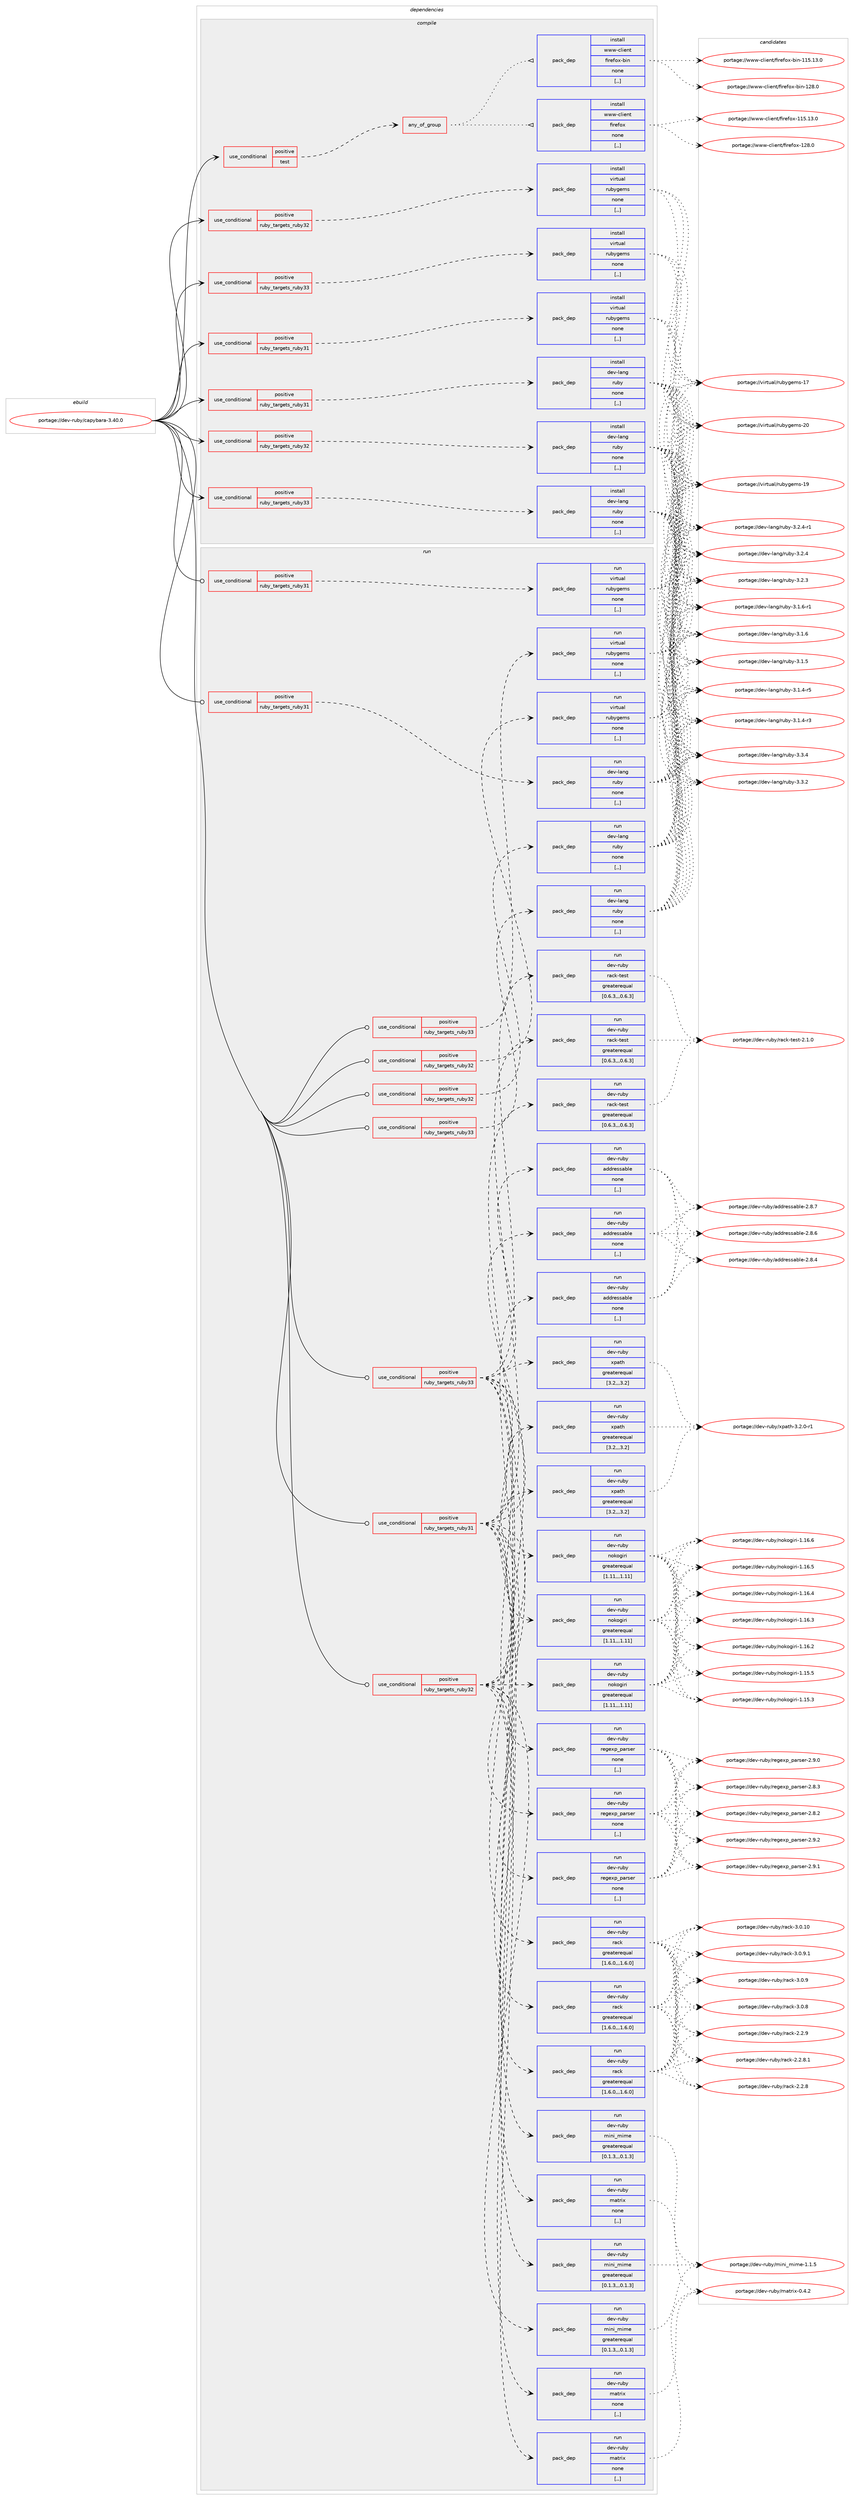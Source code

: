 digraph prolog {

# *************
# Graph options
# *************

newrank=true;
concentrate=true;
compound=true;
graph [rankdir=LR,fontname=Helvetica,fontsize=10,ranksep=1.5];#, ranksep=2.5, nodesep=0.2];
edge  [arrowhead=vee];
node  [fontname=Helvetica,fontsize=10];

# **********
# The ebuild
# **********

subgraph cluster_leftcol {
color=gray;
label=<<i>ebuild</i>>;
id [label="portage://dev-ruby/capybara-3.40.0", color=red, width=4, href="../dev-ruby/capybara-3.40.0.svg"];
}

# ****************
# The dependencies
# ****************

subgraph cluster_midcol {
color=gray;
label=<<i>dependencies</i>>;
subgraph cluster_compile {
fillcolor="#eeeeee";
style=filled;
label=<<i>compile</i>>;
subgraph cond45314 {
dependency178397 [label=<<TABLE BORDER="0" CELLBORDER="1" CELLSPACING="0" CELLPADDING="4"><TR><TD ROWSPAN="3" CELLPADDING="10">use_conditional</TD></TR><TR><TD>positive</TD></TR><TR><TD>ruby_targets_ruby31</TD></TR></TABLE>>, shape=none, color=red];
subgraph pack131792 {
dependency178398 [label=<<TABLE BORDER="0" CELLBORDER="1" CELLSPACING="0" CELLPADDING="4" WIDTH="220"><TR><TD ROWSPAN="6" CELLPADDING="30">pack_dep</TD></TR><TR><TD WIDTH="110">install</TD></TR><TR><TD>dev-lang</TD></TR><TR><TD>ruby</TD></TR><TR><TD>none</TD></TR><TR><TD>[,,]</TD></TR></TABLE>>, shape=none, color=blue];
}
dependency178397:e -> dependency178398:w [weight=20,style="dashed",arrowhead="vee"];
}
id:e -> dependency178397:w [weight=20,style="solid",arrowhead="vee"];
subgraph cond45315 {
dependency178399 [label=<<TABLE BORDER="0" CELLBORDER="1" CELLSPACING="0" CELLPADDING="4"><TR><TD ROWSPAN="3" CELLPADDING="10">use_conditional</TD></TR><TR><TD>positive</TD></TR><TR><TD>ruby_targets_ruby31</TD></TR></TABLE>>, shape=none, color=red];
subgraph pack131793 {
dependency178400 [label=<<TABLE BORDER="0" CELLBORDER="1" CELLSPACING="0" CELLPADDING="4" WIDTH="220"><TR><TD ROWSPAN="6" CELLPADDING="30">pack_dep</TD></TR><TR><TD WIDTH="110">install</TD></TR><TR><TD>virtual</TD></TR><TR><TD>rubygems</TD></TR><TR><TD>none</TD></TR><TR><TD>[,,]</TD></TR></TABLE>>, shape=none, color=blue];
}
dependency178399:e -> dependency178400:w [weight=20,style="dashed",arrowhead="vee"];
}
id:e -> dependency178399:w [weight=20,style="solid",arrowhead="vee"];
subgraph cond45316 {
dependency178401 [label=<<TABLE BORDER="0" CELLBORDER="1" CELLSPACING="0" CELLPADDING="4"><TR><TD ROWSPAN="3" CELLPADDING="10">use_conditional</TD></TR><TR><TD>positive</TD></TR><TR><TD>ruby_targets_ruby32</TD></TR></TABLE>>, shape=none, color=red];
subgraph pack131794 {
dependency178402 [label=<<TABLE BORDER="0" CELLBORDER="1" CELLSPACING="0" CELLPADDING="4" WIDTH="220"><TR><TD ROWSPAN="6" CELLPADDING="30">pack_dep</TD></TR><TR><TD WIDTH="110">install</TD></TR><TR><TD>dev-lang</TD></TR><TR><TD>ruby</TD></TR><TR><TD>none</TD></TR><TR><TD>[,,]</TD></TR></TABLE>>, shape=none, color=blue];
}
dependency178401:e -> dependency178402:w [weight=20,style="dashed",arrowhead="vee"];
}
id:e -> dependency178401:w [weight=20,style="solid",arrowhead="vee"];
subgraph cond45317 {
dependency178403 [label=<<TABLE BORDER="0" CELLBORDER="1" CELLSPACING="0" CELLPADDING="4"><TR><TD ROWSPAN="3" CELLPADDING="10">use_conditional</TD></TR><TR><TD>positive</TD></TR><TR><TD>ruby_targets_ruby32</TD></TR></TABLE>>, shape=none, color=red];
subgraph pack131795 {
dependency178404 [label=<<TABLE BORDER="0" CELLBORDER="1" CELLSPACING="0" CELLPADDING="4" WIDTH="220"><TR><TD ROWSPAN="6" CELLPADDING="30">pack_dep</TD></TR><TR><TD WIDTH="110">install</TD></TR><TR><TD>virtual</TD></TR><TR><TD>rubygems</TD></TR><TR><TD>none</TD></TR><TR><TD>[,,]</TD></TR></TABLE>>, shape=none, color=blue];
}
dependency178403:e -> dependency178404:w [weight=20,style="dashed",arrowhead="vee"];
}
id:e -> dependency178403:w [weight=20,style="solid",arrowhead="vee"];
subgraph cond45318 {
dependency178405 [label=<<TABLE BORDER="0" CELLBORDER="1" CELLSPACING="0" CELLPADDING="4"><TR><TD ROWSPAN="3" CELLPADDING="10">use_conditional</TD></TR><TR><TD>positive</TD></TR><TR><TD>ruby_targets_ruby33</TD></TR></TABLE>>, shape=none, color=red];
subgraph pack131796 {
dependency178406 [label=<<TABLE BORDER="0" CELLBORDER="1" CELLSPACING="0" CELLPADDING="4" WIDTH="220"><TR><TD ROWSPAN="6" CELLPADDING="30">pack_dep</TD></TR><TR><TD WIDTH="110">install</TD></TR><TR><TD>dev-lang</TD></TR><TR><TD>ruby</TD></TR><TR><TD>none</TD></TR><TR><TD>[,,]</TD></TR></TABLE>>, shape=none, color=blue];
}
dependency178405:e -> dependency178406:w [weight=20,style="dashed",arrowhead="vee"];
}
id:e -> dependency178405:w [weight=20,style="solid",arrowhead="vee"];
subgraph cond45319 {
dependency178407 [label=<<TABLE BORDER="0" CELLBORDER="1" CELLSPACING="0" CELLPADDING="4"><TR><TD ROWSPAN="3" CELLPADDING="10">use_conditional</TD></TR><TR><TD>positive</TD></TR><TR><TD>ruby_targets_ruby33</TD></TR></TABLE>>, shape=none, color=red];
subgraph pack131797 {
dependency178408 [label=<<TABLE BORDER="0" CELLBORDER="1" CELLSPACING="0" CELLPADDING="4" WIDTH="220"><TR><TD ROWSPAN="6" CELLPADDING="30">pack_dep</TD></TR><TR><TD WIDTH="110">install</TD></TR><TR><TD>virtual</TD></TR><TR><TD>rubygems</TD></TR><TR><TD>none</TD></TR><TR><TD>[,,]</TD></TR></TABLE>>, shape=none, color=blue];
}
dependency178407:e -> dependency178408:w [weight=20,style="dashed",arrowhead="vee"];
}
id:e -> dependency178407:w [weight=20,style="solid",arrowhead="vee"];
subgraph cond45320 {
dependency178409 [label=<<TABLE BORDER="0" CELLBORDER="1" CELLSPACING="0" CELLPADDING="4"><TR><TD ROWSPAN="3" CELLPADDING="10">use_conditional</TD></TR><TR><TD>positive</TD></TR><TR><TD>test</TD></TR></TABLE>>, shape=none, color=red];
subgraph any1141 {
dependency178410 [label=<<TABLE BORDER="0" CELLBORDER="1" CELLSPACING="0" CELLPADDING="4"><TR><TD CELLPADDING="10">any_of_group</TD></TR></TABLE>>, shape=none, color=red];subgraph pack131798 {
dependency178411 [label=<<TABLE BORDER="0" CELLBORDER="1" CELLSPACING="0" CELLPADDING="4" WIDTH="220"><TR><TD ROWSPAN="6" CELLPADDING="30">pack_dep</TD></TR><TR><TD WIDTH="110">install</TD></TR><TR><TD>www-client</TD></TR><TR><TD>firefox</TD></TR><TR><TD>none</TD></TR><TR><TD>[,,]</TD></TR></TABLE>>, shape=none, color=blue];
}
dependency178410:e -> dependency178411:w [weight=20,style="dotted",arrowhead="oinv"];
subgraph pack131799 {
dependency178412 [label=<<TABLE BORDER="0" CELLBORDER="1" CELLSPACING="0" CELLPADDING="4" WIDTH="220"><TR><TD ROWSPAN="6" CELLPADDING="30">pack_dep</TD></TR><TR><TD WIDTH="110">install</TD></TR><TR><TD>www-client</TD></TR><TR><TD>firefox-bin</TD></TR><TR><TD>none</TD></TR><TR><TD>[,,]</TD></TR></TABLE>>, shape=none, color=blue];
}
dependency178410:e -> dependency178412:w [weight=20,style="dotted",arrowhead="oinv"];
}
dependency178409:e -> dependency178410:w [weight=20,style="dashed",arrowhead="vee"];
}
id:e -> dependency178409:w [weight=20,style="solid",arrowhead="vee"];
}
subgraph cluster_compileandrun {
fillcolor="#eeeeee";
style=filled;
label=<<i>compile and run</i>>;
}
subgraph cluster_run {
fillcolor="#eeeeee";
style=filled;
label=<<i>run</i>>;
subgraph cond45321 {
dependency178413 [label=<<TABLE BORDER="0" CELLBORDER="1" CELLSPACING="0" CELLPADDING="4"><TR><TD ROWSPAN="3" CELLPADDING="10">use_conditional</TD></TR><TR><TD>positive</TD></TR><TR><TD>ruby_targets_ruby31</TD></TR></TABLE>>, shape=none, color=red];
subgraph pack131800 {
dependency178414 [label=<<TABLE BORDER="0" CELLBORDER="1" CELLSPACING="0" CELLPADDING="4" WIDTH="220"><TR><TD ROWSPAN="6" CELLPADDING="30">pack_dep</TD></TR><TR><TD WIDTH="110">run</TD></TR><TR><TD>dev-lang</TD></TR><TR><TD>ruby</TD></TR><TR><TD>none</TD></TR><TR><TD>[,,]</TD></TR></TABLE>>, shape=none, color=blue];
}
dependency178413:e -> dependency178414:w [weight=20,style="dashed",arrowhead="vee"];
}
id:e -> dependency178413:w [weight=20,style="solid",arrowhead="odot"];
subgraph cond45322 {
dependency178415 [label=<<TABLE BORDER="0" CELLBORDER="1" CELLSPACING="0" CELLPADDING="4"><TR><TD ROWSPAN="3" CELLPADDING="10">use_conditional</TD></TR><TR><TD>positive</TD></TR><TR><TD>ruby_targets_ruby31</TD></TR></TABLE>>, shape=none, color=red];
subgraph pack131801 {
dependency178416 [label=<<TABLE BORDER="0" CELLBORDER="1" CELLSPACING="0" CELLPADDING="4" WIDTH="220"><TR><TD ROWSPAN="6" CELLPADDING="30">pack_dep</TD></TR><TR><TD WIDTH="110">run</TD></TR><TR><TD>dev-ruby</TD></TR><TR><TD>addressable</TD></TR><TR><TD>none</TD></TR><TR><TD>[,,]</TD></TR></TABLE>>, shape=none, color=blue];
}
dependency178415:e -> dependency178416:w [weight=20,style="dashed",arrowhead="vee"];
subgraph pack131802 {
dependency178417 [label=<<TABLE BORDER="0" CELLBORDER="1" CELLSPACING="0" CELLPADDING="4" WIDTH="220"><TR><TD ROWSPAN="6" CELLPADDING="30">pack_dep</TD></TR><TR><TD WIDTH="110">run</TD></TR><TR><TD>dev-ruby</TD></TR><TR><TD>matrix</TD></TR><TR><TD>none</TD></TR><TR><TD>[,,]</TD></TR></TABLE>>, shape=none, color=blue];
}
dependency178415:e -> dependency178417:w [weight=20,style="dashed",arrowhead="vee"];
subgraph pack131803 {
dependency178418 [label=<<TABLE BORDER="0" CELLBORDER="1" CELLSPACING="0" CELLPADDING="4" WIDTH="220"><TR><TD ROWSPAN="6" CELLPADDING="30">pack_dep</TD></TR><TR><TD WIDTH="110">run</TD></TR><TR><TD>dev-ruby</TD></TR><TR><TD>mini_mime</TD></TR><TR><TD>greaterequal</TD></TR><TR><TD>[0.1.3,,,0.1.3]</TD></TR></TABLE>>, shape=none, color=blue];
}
dependency178415:e -> dependency178418:w [weight=20,style="dashed",arrowhead="vee"];
subgraph pack131804 {
dependency178419 [label=<<TABLE BORDER="0" CELLBORDER="1" CELLSPACING="0" CELLPADDING="4" WIDTH="220"><TR><TD ROWSPAN="6" CELLPADDING="30">pack_dep</TD></TR><TR><TD WIDTH="110">run</TD></TR><TR><TD>dev-ruby</TD></TR><TR><TD>nokogiri</TD></TR><TR><TD>greaterequal</TD></TR><TR><TD>[1.11,,,1.11]</TD></TR></TABLE>>, shape=none, color=blue];
}
dependency178415:e -> dependency178419:w [weight=20,style="dashed",arrowhead="vee"];
subgraph pack131805 {
dependency178420 [label=<<TABLE BORDER="0" CELLBORDER="1" CELLSPACING="0" CELLPADDING="4" WIDTH="220"><TR><TD ROWSPAN="6" CELLPADDING="30">pack_dep</TD></TR><TR><TD WIDTH="110">run</TD></TR><TR><TD>dev-ruby</TD></TR><TR><TD>rack</TD></TR><TR><TD>greaterequal</TD></TR><TR><TD>[1.6.0,,,1.6.0]</TD></TR></TABLE>>, shape=none, color=blue];
}
dependency178415:e -> dependency178420:w [weight=20,style="dashed",arrowhead="vee"];
subgraph pack131806 {
dependency178421 [label=<<TABLE BORDER="0" CELLBORDER="1" CELLSPACING="0" CELLPADDING="4" WIDTH="220"><TR><TD ROWSPAN="6" CELLPADDING="30">pack_dep</TD></TR><TR><TD WIDTH="110">run</TD></TR><TR><TD>dev-ruby</TD></TR><TR><TD>rack-test</TD></TR><TR><TD>greaterequal</TD></TR><TR><TD>[0.6.3,,,0.6.3]</TD></TR></TABLE>>, shape=none, color=blue];
}
dependency178415:e -> dependency178421:w [weight=20,style="dashed",arrowhead="vee"];
subgraph pack131807 {
dependency178422 [label=<<TABLE BORDER="0" CELLBORDER="1" CELLSPACING="0" CELLPADDING="4" WIDTH="220"><TR><TD ROWSPAN="6" CELLPADDING="30">pack_dep</TD></TR><TR><TD WIDTH="110">run</TD></TR><TR><TD>dev-ruby</TD></TR><TR><TD>regexp_parser</TD></TR><TR><TD>none</TD></TR><TR><TD>[,,]</TD></TR></TABLE>>, shape=none, color=blue];
}
dependency178415:e -> dependency178422:w [weight=20,style="dashed",arrowhead="vee"];
subgraph pack131808 {
dependency178423 [label=<<TABLE BORDER="0" CELLBORDER="1" CELLSPACING="0" CELLPADDING="4" WIDTH="220"><TR><TD ROWSPAN="6" CELLPADDING="30">pack_dep</TD></TR><TR><TD WIDTH="110">run</TD></TR><TR><TD>dev-ruby</TD></TR><TR><TD>xpath</TD></TR><TR><TD>greaterequal</TD></TR><TR><TD>[3.2,,,3.2]</TD></TR></TABLE>>, shape=none, color=blue];
}
dependency178415:e -> dependency178423:w [weight=20,style="dashed",arrowhead="vee"];
}
id:e -> dependency178415:w [weight=20,style="solid",arrowhead="odot"];
subgraph cond45323 {
dependency178424 [label=<<TABLE BORDER="0" CELLBORDER="1" CELLSPACING="0" CELLPADDING="4"><TR><TD ROWSPAN="3" CELLPADDING="10">use_conditional</TD></TR><TR><TD>positive</TD></TR><TR><TD>ruby_targets_ruby31</TD></TR></TABLE>>, shape=none, color=red];
subgraph pack131809 {
dependency178425 [label=<<TABLE BORDER="0" CELLBORDER="1" CELLSPACING="0" CELLPADDING="4" WIDTH="220"><TR><TD ROWSPAN="6" CELLPADDING="30">pack_dep</TD></TR><TR><TD WIDTH="110">run</TD></TR><TR><TD>virtual</TD></TR><TR><TD>rubygems</TD></TR><TR><TD>none</TD></TR><TR><TD>[,,]</TD></TR></TABLE>>, shape=none, color=blue];
}
dependency178424:e -> dependency178425:w [weight=20,style="dashed",arrowhead="vee"];
}
id:e -> dependency178424:w [weight=20,style="solid",arrowhead="odot"];
subgraph cond45324 {
dependency178426 [label=<<TABLE BORDER="0" CELLBORDER="1" CELLSPACING="0" CELLPADDING="4"><TR><TD ROWSPAN="3" CELLPADDING="10">use_conditional</TD></TR><TR><TD>positive</TD></TR><TR><TD>ruby_targets_ruby32</TD></TR></TABLE>>, shape=none, color=red];
subgraph pack131810 {
dependency178427 [label=<<TABLE BORDER="0" CELLBORDER="1" CELLSPACING="0" CELLPADDING="4" WIDTH="220"><TR><TD ROWSPAN="6" CELLPADDING="30">pack_dep</TD></TR><TR><TD WIDTH="110">run</TD></TR><TR><TD>dev-lang</TD></TR><TR><TD>ruby</TD></TR><TR><TD>none</TD></TR><TR><TD>[,,]</TD></TR></TABLE>>, shape=none, color=blue];
}
dependency178426:e -> dependency178427:w [weight=20,style="dashed",arrowhead="vee"];
}
id:e -> dependency178426:w [weight=20,style="solid",arrowhead="odot"];
subgraph cond45325 {
dependency178428 [label=<<TABLE BORDER="0" CELLBORDER="1" CELLSPACING="0" CELLPADDING="4"><TR><TD ROWSPAN="3" CELLPADDING="10">use_conditional</TD></TR><TR><TD>positive</TD></TR><TR><TD>ruby_targets_ruby32</TD></TR></TABLE>>, shape=none, color=red];
subgraph pack131811 {
dependency178429 [label=<<TABLE BORDER="0" CELLBORDER="1" CELLSPACING="0" CELLPADDING="4" WIDTH="220"><TR><TD ROWSPAN="6" CELLPADDING="30">pack_dep</TD></TR><TR><TD WIDTH="110">run</TD></TR><TR><TD>dev-ruby</TD></TR><TR><TD>addressable</TD></TR><TR><TD>none</TD></TR><TR><TD>[,,]</TD></TR></TABLE>>, shape=none, color=blue];
}
dependency178428:e -> dependency178429:w [weight=20,style="dashed",arrowhead="vee"];
subgraph pack131812 {
dependency178430 [label=<<TABLE BORDER="0" CELLBORDER="1" CELLSPACING="0" CELLPADDING="4" WIDTH="220"><TR><TD ROWSPAN="6" CELLPADDING="30">pack_dep</TD></TR><TR><TD WIDTH="110">run</TD></TR><TR><TD>dev-ruby</TD></TR><TR><TD>matrix</TD></TR><TR><TD>none</TD></TR><TR><TD>[,,]</TD></TR></TABLE>>, shape=none, color=blue];
}
dependency178428:e -> dependency178430:w [weight=20,style="dashed",arrowhead="vee"];
subgraph pack131813 {
dependency178431 [label=<<TABLE BORDER="0" CELLBORDER="1" CELLSPACING="0" CELLPADDING="4" WIDTH="220"><TR><TD ROWSPAN="6" CELLPADDING="30">pack_dep</TD></TR><TR><TD WIDTH="110">run</TD></TR><TR><TD>dev-ruby</TD></TR><TR><TD>mini_mime</TD></TR><TR><TD>greaterequal</TD></TR><TR><TD>[0.1.3,,,0.1.3]</TD></TR></TABLE>>, shape=none, color=blue];
}
dependency178428:e -> dependency178431:w [weight=20,style="dashed",arrowhead="vee"];
subgraph pack131814 {
dependency178432 [label=<<TABLE BORDER="0" CELLBORDER="1" CELLSPACING="0" CELLPADDING="4" WIDTH="220"><TR><TD ROWSPAN="6" CELLPADDING="30">pack_dep</TD></TR><TR><TD WIDTH="110">run</TD></TR><TR><TD>dev-ruby</TD></TR><TR><TD>nokogiri</TD></TR><TR><TD>greaterequal</TD></TR><TR><TD>[1.11,,,1.11]</TD></TR></TABLE>>, shape=none, color=blue];
}
dependency178428:e -> dependency178432:w [weight=20,style="dashed",arrowhead="vee"];
subgraph pack131815 {
dependency178433 [label=<<TABLE BORDER="0" CELLBORDER="1" CELLSPACING="0" CELLPADDING="4" WIDTH="220"><TR><TD ROWSPAN="6" CELLPADDING="30">pack_dep</TD></TR><TR><TD WIDTH="110">run</TD></TR><TR><TD>dev-ruby</TD></TR><TR><TD>rack</TD></TR><TR><TD>greaterequal</TD></TR><TR><TD>[1.6.0,,,1.6.0]</TD></TR></TABLE>>, shape=none, color=blue];
}
dependency178428:e -> dependency178433:w [weight=20,style="dashed",arrowhead="vee"];
subgraph pack131816 {
dependency178434 [label=<<TABLE BORDER="0" CELLBORDER="1" CELLSPACING="0" CELLPADDING="4" WIDTH="220"><TR><TD ROWSPAN="6" CELLPADDING="30">pack_dep</TD></TR><TR><TD WIDTH="110">run</TD></TR><TR><TD>dev-ruby</TD></TR><TR><TD>rack-test</TD></TR><TR><TD>greaterequal</TD></TR><TR><TD>[0.6.3,,,0.6.3]</TD></TR></TABLE>>, shape=none, color=blue];
}
dependency178428:e -> dependency178434:w [weight=20,style="dashed",arrowhead="vee"];
subgraph pack131817 {
dependency178435 [label=<<TABLE BORDER="0" CELLBORDER="1" CELLSPACING="0" CELLPADDING="4" WIDTH="220"><TR><TD ROWSPAN="6" CELLPADDING="30">pack_dep</TD></TR><TR><TD WIDTH="110">run</TD></TR><TR><TD>dev-ruby</TD></TR><TR><TD>regexp_parser</TD></TR><TR><TD>none</TD></TR><TR><TD>[,,]</TD></TR></TABLE>>, shape=none, color=blue];
}
dependency178428:e -> dependency178435:w [weight=20,style="dashed",arrowhead="vee"];
subgraph pack131818 {
dependency178436 [label=<<TABLE BORDER="0" CELLBORDER="1" CELLSPACING="0" CELLPADDING="4" WIDTH="220"><TR><TD ROWSPAN="6" CELLPADDING="30">pack_dep</TD></TR><TR><TD WIDTH="110">run</TD></TR><TR><TD>dev-ruby</TD></TR><TR><TD>xpath</TD></TR><TR><TD>greaterequal</TD></TR><TR><TD>[3.2,,,3.2]</TD></TR></TABLE>>, shape=none, color=blue];
}
dependency178428:e -> dependency178436:w [weight=20,style="dashed",arrowhead="vee"];
}
id:e -> dependency178428:w [weight=20,style="solid",arrowhead="odot"];
subgraph cond45326 {
dependency178437 [label=<<TABLE BORDER="0" CELLBORDER="1" CELLSPACING="0" CELLPADDING="4"><TR><TD ROWSPAN="3" CELLPADDING="10">use_conditional</TD></TR><TR><TD>positive</TD></TR><TR><TD>ruby_targets_ruby32</TD></TR></TABLE>>, shape=none, color=red];
subgraph pack131819 {
dependency178438 [label=<<TABLE BORDER="0" CELLBORDER="1" CELLSPACING="0" CELLPADDING="4" WIDTH="220"><TR><TD ROWSPAN="6" CELLPADDING="30">pack_dep</TD></TR><TR><TD WIDTH="110">run</TD></TR><TR><TD>virtual</TD></TR><TR><TD>rubygems</TD></TR><TR><TD>none</TD></TR><TR><TD>[,,]</TD></TR></TABLE>>, shape=none, color=blue];
}
dependency178437:e -> dependency178438:w [weight=20,style="dashed",arrowhead="vee"];
}
id:e -> dependency178437:w [weight=20,style="solid",arrowhead="odot"];
subgraph cond45327 {
dependency178439 [label=<<TABLE BORDER="0" CELLBORDER="1" CELLSPACING="0" CELLPADDING="4"><TR><TD ROWSPAN="3" CELLPADDING="10">use_conditional</TD></TR><TR><TD>positive</TD></TR><TR><TD>ruby_targets_ruby33</TD></TR></TABLE>>, shape=none, color=red];
subgraph pack131820 {
dependency178440 [label=<<TABLE BORDER="0" CELLBORDER="1" CELLSPACING="0" CELLPADDING="4" WIDTH="220"><TR><TD ROWSPAN="6" CELLPADDING="30">pack_dep</TD></TR><TR><TD WIDTH="110">run</TD></TR><TR><TD>dev-lang</TD></TR><TR><TD>ruby</TD></TR><TR><TD>none</TD></TR><TR><TD>[,,]</TD></TR></TABLE>>, shape=none, color=blue];
}
dependency178439:e -> dependency178440:w [weight=20,style="dashed",arrowhead="vee"];
}
id:e -> dependency178439:w [weight=20,style="solid",arrowhead="odot"];
subgraph cond45328 {
dependency178441 [label=<<TABLE BORDER="0" CELLBORDER="1" CELLSPACING="0" CELLPADDING="4"><TR><TD ROWSPAN="3" CELLPADDING="10">use_conditional</TD></TR><TR><TD>positive</TD></TR><TR><TD>ruby_targets_ruby33</TD></TR></TABLE>>, shape=none, color=red];
subgraph pack131821 {
dependency178442 [label=<<TABLE BORDER="0" CELLBORDER="1" CELLSPACING="0" CELLPADDING="4" WIDTH="220"><TR><TD ROWSPAN="6" CELLPADDING="30">pack_dep</TD></TR><TR><TD WIDTH="110">run</TD></TR><TR><TD>dev-ruby</TD></TR><TR><TD>addressable</TD></TR><TR><TD>none</TD></TR><TR><TD>[,,]</TD></TR></TABLE>>, shape=none, color=blue];
}
dependency178441:e -> dependency178442:w [weight=20,style="dashed",arrowhead="vee"];
subgraph pack131822 {
dependency178443 [label=<<TABLE BORDER="0" CELLBORDER="1" CELLSPACING="0" CELLPADDING="4" WIDTH="220"><TR><TD ROWSPAN="6" CELLPADDING="30">pack_dep</TD></TR><TR><TD WIDTH="110">run</TD></TR><TR><TD>dev-ruby</TD></TR><TR><TD>matrix</TD></TR><TR><TD>none</TD></TR><TR><TD>[,,]</TD></TR></TABLE>>, shape=none, color=blue];
}
dependency178441:e -> dependency178443:w [weight=20,style="dashed",arrowhead="vee"];
subgraph pack131823 {
dependency178444 [label=<<TABLE BORDER="0" CELLBORDER="1" CELLSPACING="0" CELLPADDING="4" WIDTH="220"><TR><TD ROWSPAN="6" CELLPADDING="30">pack_dep</TD></TR><TR><TD WIDTH="110">run</TD></TR><TR><TD>dev-ruby</TD></TR><TR><TD>mini_mime</TD></TR><TR><TD>greaterequal</TD></TR><TR><TD>[0.1.3,,,0.1.3]</TD></TR></TABLE>>, shape=none, color=blue];
}
dependency178441:e -> dependency178444:w [weight=20,style="dashed",arrowhead="vee"];
subgraph pack131824 {
dependency178445 [label=<<TABLE BORDER="0" CELLBORDER="1" CELLSPACING="0" CELLPADDING="4" WIDTH="220"><TR><TD ROWSPAN="6" CELLPADDING="30">pack_dep</TD></TR><TR><TD WIDTH="110">run</TD></TR><TR><TD>dev-ruby</TD></TR><TR><TD>nokogiri</TD></TR><TR><TD>greaterequal</TD></TR><TR><TD>[1.11,,,1.11]</TD></TR></TABLE>>, shape=none, color=blue];
}
dependency178441:e -> dependency178445:w [weight=20,style="dashed",arrowhead="vee"];
subgraph pack131825 {
dependency178446 [label=<<TABLE BORDER="0" CELLBORDER="1" CELLSPACING="0" CELLPADDING="4" WIDTH="220"><TR><TD ROWSPAN="6" CELLPADDING="30">pack_dep</TD></TR><TR><TD WIDTH="110">run</TD></TR><TR><TD>dev-ruby</TD></TR><TR><TD>rack</TD></TR><TR><TD>greaterequal</TD></TR><TR><TD>[1.6.0,,,1.6.0]</TD></TR></TABLE>>, shape=none, color=blue];
}
dependency178441:e -> dependency178446:w [weight=20,style="dashed",arrowhead="vee"];
subgraph pack131826 {
dependency178447 [label=<<TABLE BORDER="0" CELLBORDER="1" CELLSPACING="0" CELLPADDING="4" WIDTH="220"><TR><TD ROWSPAN="6" CELLPADDING="30">pack_dep</TD></TR><TR><TD WIDTH="110">run</TD></TR><TR><TD>dev-ruby</TD></TR><TR><TD>rack-test</TD></TR><TR><TD>greaterequal</TD></TR><TR><TD>[0.6.3,,,0.6.3]</TD></TR></TABLE>>, shape=none, color=blue];
}
dependency178441:e -> dependency178447:w [weight=20,style="dashed",arrowhead="vee"];
subgraph pack131827 {
dependency178448 [label=<<TABLE BORDER="0" CELLBORDER="1" CELLSPACING="0" CELLPADDING="4" WIDTH="220"><TR><TD ROWSPAN="6" CELLPADDING="30">pack_dep</TD></TR><TR><TD WIDTH="110">run</TD></TR><TR><TD>dev-ruby</TD></TR><TR><TD>regexp_parser</TD></TR><TR><TD>none</TD></TR><TR><TD>[,,]</TD></TR></TABLE>>, shape=none, color=blue];
}
dependency178441:e -> dependency178448:w [weight=20,style="dashed",arrowhead="vee"];
subgraph pack131828 {
dependency178449 [label=<<TABLE BORDER="0" CELLBORDER="1" CELLSPACING="0" CELLPADDING="4" WIDTH="220"><TR><TD ROWSPAN="6" CELLPADDING="30">pack_dep</TD></TR><TR><TD WIDTH="110">run</TD></TR><TR><TD>dev-ruby</TD></TR><TR><TD>xpath</TD></TR><TR><TD>greaterequal</TD></TR><TR><TD>[3.2,,,3.2]</TD></TR></TABLE>>, shape=none, color=blue];
}
dependency178441:e -> dependency178449:w [weight=20,style="dashed",arrowhead="vee"];
}
id:e -> dependency178441:w [weight=20,style="solid",arrowhead="odot"];
subgraph cond45329 {
dependency178450 [label=<<TABLE BORDER="0" CELLBORDER="1" CELLSPACING="0" CELLPADDING="4"><TR><TD ROWSPAN="3" CELLPADDING="10">use_conditional</TD></TR><TR><TD>positive</TD></TR><TR><TD>ruby_targets_ruby33</TD></TR></TABLE>>, shape=none, color=red];
subgraph pack131829 {
dependency178451 [label=<<TABLE BORDER="0" CELLBORDER="1" CELLSPACING="0" CELLPADDING="4" WIDTH="220"><TR><TD ROWSPAN="6" CELLPADDING="30">pack_dep</TD></TR><TR><TD WIDTH="110">run</TD></TR><TR><TD>virtual</TD></TR><TR><TD>rubygems</TD></TR><TR><TD>none</TD></TR><TR><TD>[,,]</TD></TR></TABLE>>, shape=none, color=blue];
}
dependency178450:e -> dependency178451:w [weight=20,style="dashed",arrowhead="vee"];
}
id:e -> dependency178450:w [weight=20,style="solid",arrowhead="odot"];
}
}

# **************
# The candidates
# **************

subgraph cluster_choices {
rank=same;
color=gray;
label=<<i>candidates</i>>;

subgraph choice131792 {
color=black;
nodesep=1;
choice10010111845108971101034711411798121455146514652 [label="portage://dev-lang/ruby-3.3.4", color=red, width=4,href="../dev-lang/ruby-3.3.4.svg"];
choice10010111845108971101034711411798121455146514650 [label="portage://dev-lang/ruby-3.3.2", color=red, width=4,href="../dev-lang/ruby-3.3.2.svg"];
choice100101118451089711010347114117981214551465046524511449 [label="portage://dev-lang/ruby-3.2.4-r1", color=red, width=4,href="../dev-lang/ruby-3.2.4-r1.svg"];
choice10010111845108971101034711411798121455146504652 [label="portage://dev-lang/ruby-3.2.4", color=red, width=4,href="../dev-lang/ruby-3.2.4.svg"];
choice10010111845108971101034711411798121455146504651 [label="portage://dev-lang/ruby-3.2.3", color=red, width=4,href="../dev-lang/ruby-3.2.3.svg"];
choice100101118451089711010347114117981214551464946544511449 [label="portage://dev-lang/ruby-3.1.6-r1", color=red, width=4,href="../dev-lang/ruby-3.1.6-r1.svg"];
choice10010111845108971101034711411798121455146494654 [label="portage://dev-lang/ruby-3.1.6", color=red, width=4,href="../dev-lang/ruby-3.1.6.svg"];
choice10010111845108971101034711411798121455146494653 [label="portage://dev-lang/ruby-3.1.5", color=red, width=4,href="../dev-lang/ruby-3.1.5.svg"];
choice100101118451089711010347114117981214551464946524511453 [label="portage://dev-lang/ruby-3.1.4-r5", color=red, width=4,href="../dev-lang/ruby-3.1.4-r5.svg"];
choice100101118451089711010347114117981214551464946524511451 [label="portage://dev-lang/ruby-3.1.4-r3", color=red, width=4,href="../dev-lang/ruby-3.1.4-r3.svg"];
dependency178398:e -> choice10010111845108971101034711411798121455146514652:w [style=dotted,weight="100"];
dependency178398:e -> choice10010111845108971101034711411798121455146514650:w [style=dotted,weight="100"];
dependency178398:e -> choice100101118451089711010347114117981214551465046524511449:w [style=dotted,weight="100"];
dependency178398:e -> choice10010111845108971101034711411798121455146504652:w [style=dotted,weight="100"];
dependency178398:e -> choice10010111845108971101034711411798121455146504651:w [style=dotted,weight="100"];
dependency178398:e -> choice100101118451089711010347114117981214551464946544511449:w [style=dotted,weight="100"];
dependency178398:e -> choice10010111845108971101034711411798121455146494654:w [style=dotted,weight="100"];
dependency178398:e -> choice10010111845108971101034711411798121455146494653:w [style=dotted,weight="100"];
dependency178398:e -> choice100101118451089711010347114117981214551464946524511453:w [style=dotted,weight="100"];
dependency178398:e -> choice100101118451089711010347114117981214551464946524511451:w [style=dotted,weight="100"];
}
subgraph choice131793 {
color=black;
nodesep=1;
choice118105114116117971084711411798121103101109115455048 [label="portage://virtual/rubygems-20", color=red, width=4,href="../virtual/rubygems-20.svg"];
choice118105114116117971084711411798121103101109115454957 [label="portage://virtual/rubygems-19", color=red, width=4,href="../virtual/rubygems-19.svg"];
choice118105114116117971084711411798121103101109115454955 [label="portage://virtual/rubygems-17", color=red, width=4,href="../virtual/rubygems-17.svg"];
dependency178400:e -> choice118105114116117971084711411798121103101109115455048:w [style=dotted,weight="100"];
dependency178400:e -> choice118105114116117971084711411798121103101109115454957:w [style=dotted,weight="100"];
dependency178400:e -> choice118105114116117971084711411798121103101109115454955:w [style=dotted,weight="100"];
}
subgraph choice131794 {
color=black;
nodesep=1;
choice10010111845108971101034711411798121455146514652 [label="portage://dev-lang/ruby-3.3.4", color=red, width=4,href="../dev-lang/ruby-3.3.4.svg"];
choice10010111845108971101034711411798121455146514650 [label="portage://dev-lang/ruby-3.3.2", color=red, width=4,href="../dev-lang/ruby-3.3.2.svg"];
choice100101118451089711010347114117981214551465046524511449 [label="portage://dev-lang/ruby-3.2.4-r1", color=red, width=4,href="../dev-lang/ruby-3.2.4-r1.svg"];
choice10010111845108971101034711411798121455146504652 [label="portage://dev-lang/ruby-3.2.4", color=red, width=4,href="../dev-lang/ruby-3.2.4.svg"];
choice10010111845108971101034711411798121455146504651 [label="portage://dev-lang/ruby-3.2.3", color=red, width=4,href="../dev-lang/ruby-3.2.3.svg"];
choice100101118451089711010347114117981214551464946544511449 [label="portage://dev-lang/ruby-3.1.6-r1", color=red, width=4,href="../dev-lang/ruby-3.1.6-r1.svg"];
choice10010111845108971101034711411798121455146494654 [label="portage://dev-lang/ruby-3.1.6", color=red, width=4,href="../dev-lang/ruby-3.1.6.svg"];
choice10010111845108971101034711411798121455146494653 [label="portage://dev-lang/ruby-3.1.5", color=red, width=4,href="../dev-lang/ruby-3.1.5.svg"];
choice100101118451089711010347114117981214551464946524511453 [label="portage://dev-lang/ruby-3.1.4-r5", color=red, width=4,href="../dev-lang/ruby-3.1.4-r5.svg"];
choice100101118451089711010347114117981214551464946524511451 [label="portage://dev-lang/ruby-3.1.4-r3", color=red, width=4,href="../dev-lang/ruby-3.1.4-r3.svg"];
dependency178402:e -> choice10010111845108971101034711411798121455146514652:w [style=dotted,weight="100"];
dependency178402:e -> choice10010111845108971101034711411798121455146514650:w [style=dotted,weight="100"];
dependency178402:e -> choice100101118451089711010347114117981214551465046524511449:w [style=dotted,weight="100"];
dependency178402:e -> choice10010111845108971101034711411798121455146504652:w [style=dotted,weight="100"];
dependency178402:e -> choice10010111845108971101034711411798121455146504651:w [style=dotted,weight="100"];
dependency178402:e -> choice100101118451089711010347114117981214551464946544511449:w [style=dotted,weight="100"];
dependency178402:e -> choice10010111845108971101034711411798121455146494654:w [style=dotted,weight="100"];
dependency178402:e -> choice10010111845108971101034711411798121455146494653:w [style=dotted,weight="100"];
dependency178402:e -> choice100101118451089711010347114117981214551464946524511453:w [style=dotted,weight="100"];
dependency178402:e -> choice100101118451089711010347114117981214551464946524511451:w [style=dotted,weight="100"];
}
subgraph choice131795 {
color=black;
nodesep=1;
choice118105114116117971084711411798121103101109115455048 [label="portage://virtual/rubygems-20", color=red, width=4,href="../virtual/rubygems-20.svg"];
choice118105114116117971084711411798121103101109115454957 [label="portage://virtual/rubygems-19", color=red, width=4,href="../virtual/rubygems-19.svg"];
choice118105114116117971084711411798121103101109115454955 [label="portage://virtual/rubygems-17", color=red, width=4,href="../virtual/rubygems-17.svg"];
dependency178404:e -> choice118105114116117971084711411798121103101109115455048:w [style=dotted,weight="100"];
dependency178404:e -> choice118105114116117971084711411798121103101109115454957:w [style=dotted,weight="100"];
dependency178404:e -> choice118105114116117971084711411798121103101109115454955:w [style=dotted,weight="100"];
}
subgraph choice131796 {
color=black;
nodesep=1;
choice10010111845108971101034711411798121455146514652 [label="portage://dev-lang/ruby-3.3.4", color=red, width=4,href="../dev-lang/ruby-3.3.4.svg"];
choice10010111845108971101034711411798121455146514650 [label="portage://dev-lang/ruby-3.3.2", color=red, width=4,href="../dev-lang/ruby-3.3.2.svg"];
choice100101118451089711010347114117981214551465046524511449 [label="portage://dev-lang/ruby-3.2.4-r1", color=red, width=4,href="../dev-lang/ruby-3.2.4-r1.svg"];
choice10010111845108971101034711411798121455146504652 [label="portage://dev-lang/ruby-3.2.4", color=red, width=4,href="../dev-lang/ruby-3.2.4.svg"];
choice10010111845108971101034711411798121455146504651 [label="portage://dev-lang/ruby-3.2.3", color=red, width=4,href="../dev-lang/ruby-3.2.3.svg"];
choice100101118451089711010347114117981214551464946544511449 [label="portage://dev-lang/ruby-3.1.6-r1", color=red, width=4,href="../dev-lang/ruby-3.1.6-r1.svg"];
choice10010111845108971101034711411798121455146494654 [label="portage://dev-lang/ruby-3.1.6", color=red, width=4,href="../dev-lang/ruby-3.1.6.svg"];
choice10010111845108971101034711411798121455146494653 [label="portage://dev-lang/ruby-3.1.5", color=red, width=4,href="../dev-lang/ruby-3.1.5.svg"];
choice100101118451089711010347114117981214551464946524511453 [label="portage://dev-lang/ruby-3.1.4-r5", color=red, width=4,href="../dev-lang/ruby-3.1.4-r5.svg"];
choice100101118451089711010347114117981214551464946524511451 [label="portage://dev-lang/ruby-3.1.4-r3", color=red, width=4,href="../dev-lang/ruby-3.1.4-r3.svg"];
dependency178406:e -> choice10010111845108971101034711411798121455146514652:w [style=dotted,weight="100"];
dependency178406:e -> choice10010111845108971101034711411798121455146514650:w [style=dotted,weight="100"];
dependency178406:e -> choice100101118451089711010347114117981214551465046524511449:w [style=dotted,weight="100"];
dependency178406:e -> choice10010111845108971101034711411798121455146504652:w [style=dotted,weight="100"];
dependency178406:e -> choice10010111845108971101034711411798121455146504651:w [style=dotted,weight="100"];
dependency178406:e -> choice100101118451089711010347114117981214551464946544511449:w [style=dotted,weight="100"];
dependency178406:e -> choice10010111845108971101034711411798121455146494654:w [style=dotted,weight="100"];
dependency178406:e -> choice10010111845108971101034711411798121455146494653:w [style=dotted,weight="100"];
dependency178406:e -> choice100101118451089711010347114117981214551464946524511453:w [style=dotted,weight="100"];
dependency178406:e -> choice100101118451089711010347114117981214551464946524511451:w [style=dotted,weight="100"];
}
subgraph choice131797 {
color=black;
nodesep=1;
choice118105114116117971084711411798121103101109115455048 [label="portage://virtual/rubygems-20", color=red, width=4,href="../virtual/rubygems-20.svg"];
choice118105114116117971084711411798121103101109115454957 [label="portage://virtual/rubygems-19", color=red, width=4,href="../virtual/rubygems-19.svg"];
choice118105114116117971084711411798121103101109115454955 [label="portage://virtual/rubygems-17", color=red, width=4,href="../virtual/rubygems-17.svg"];
dependency178408:e -> choice118105114116117971084711411798121103101109115455048:w [style=dotted,weight="100"];
dependency178408:e -> choice118105114116117971084711411798121103101109115454957:w [style=dotted,weight="100"];
dependency178408:e -> choice118105114116117971084711411798121103101109115454955:w [style=dotted,weight="100"];
}
subgraph choice131798 {
color=black;
nodesep=1;
choice119119119459910810510111011647102105114101102111120454950564648 [label="portage://www-client/firefox-128.0", color=red, width=4,href="../www-client/firefox-128.0.svg"];
choice119119119459910810510111011647102105114101102111120454949534649514648 [label="portage://www-client/firefox-115.13.0", color=red, width=4,href="../www-client/firefox-115.13.0.svg"];
dependency178411:e -> choice119119119459910810510111011647102105114101102111120454950564648:w [style=dotted,weight="100"];
dependency178411:e -> choice119119119459910810510111011647102105114101102111120454949534649514648:w [style=dotted,weight="100"];
}
subgraph choice131799 {
color=black;
nodesep=1;
choice1191191194599108105101110116471021051141011021111204598105110454950564648 [label="portage://www-client/firefox-bin-128.0", color=red, width=4,href="../www-client/firefox-bin-128.0.svg"];
choice1191191194599108105101110116471021051141011021111204598105110454949534649514648 [label="portage://www-client/firefox-bin-115.13.0", color=red, width=4,href="../www-client/firefox-bin-115.13.0.svg"];
dependency178412:e -> choice1191191194599108105101110116471021051141011021111204598105110454950564648:w [style=dotted,weight="100"];
dependency178412:e -> choice1191191194599108105101110116471021051141011021111204598105110454949534649514648:w [style=dotted,weight="100"];
}
subgraph choice131800 {
color=black;
nodesep=1;
choice10010111845108971101034711411798121455146514652 [label="portage://dev-lang/ruby-3.3.4", color=red, width=4,href="../dev-lang/ruby-3.3.4.svg"];
choice10010111845108971101034711411798121455146514650 [label="portage://dev-lang/ruby-3.3.2", color=red, width=4,href="../dev-lang/ruby-3.3.2.svg"];
choice100101118451089711010347114117981214551465046524511449 [label="portage://dev-lang/ruby-3.2.4-r1", color=red, width=4,href="../dev-lang/ruby-3.2.4-r1.svg"];
choice10010111845108971101034711411798121455146504652 [label="portage://dev-lang/ruby-3.2.4", color=red, width=4,href="../dev-lang/ruby-3.2.4.svg"];
choice10010111845108971101034711411798121455146504651 [label="portage://dev-lang/ruby-3.2.3", color=red, width=4,href="../dev-lang/ruby-3.2.3.svg"];
choice100101118451089711010347114117981214551464946544511449 [label="portage://dev-lang/ruby-3.1.6-r1", color=red, width=4,href="../dev-lang/ruby-3.1.6-r1.svg"];
choice10010111845108971101034711411798121455146494654 [label="portage://dev-lang/ruby-3.1.6", color=red, width=4,href="../dev-lang/ruby-3.1.6.svg"];
choice10010111845108971101034711411798121455146494653 [label="portage://dev-lang/ruby-3.1.5", color=red, width=4,href="../dev-lang/ruby-3.1.5.svg"];
choice100101118451089711010347114117981214551464946524511453 [label="portage://dev-lang/ruby-3.1.4-r5", color=red, width=4,href="../dev-lang/ruby-3.1.4-r5.svg"];
choice100101118451089711010347114117981214551464946524511451 [label="portage://dev-lang/ruby-3.1.4-r3", color=red, width=4,href="../dev-lang/ruby-3.1.4-r3.svg"];
dependency178414:e -> choice10010111845108971101034711411798121455146514652:w [style=dotted,weight="100"];
dependency178414:e -> choice10010111845108971101034711411798121455146514650:w [style=dotted,weight="100"];
dependency178414:e -> choice100101118451089711010347114117981214551465046524511449:w [style=dotted,weight="100"];
dependency178414:e -> choice10010111845108971101034711411798121455146504652:w [style=dotted,weight="100"];
dependency178414:e -> choice10010111845108971101034711411798121455146504651:w [style=dotted,weight="100"];
dependency178414:e -> choice100101118451089711010347114117981214551464946544511449:w [style=dotted,weight="100"];
dependency178414:e -> choice10010111845108971101034711411798121455146494654:w [style=dotted,weight="100"];
dependency178414:e -> choice10010111845108971101034711411798121455146494653:w [style=dotted,weight="100"];
dependency178414:e -> choice100101118451089711010347114117981214551464946524511453:w [style=dotted,weight="100"];
dependency178414:e -> choice100101118451089711010347114117981214551464946524511451:w [style=dotted,weight="100"];
}
subgraph choice131801 {
color=black;
nodesep=1;
choice100101118451141179812147971001001141011151159798108101455046564655 [label="portage://dev-ruby/addressable-2.8.7", color=red, width=4,href="../dev-ruby/addressable-2.8.7.svg"];
choice100101118451141179812147971001001141011151159798108101455046564654 [label="portage://dev-ruby/addressable-2.8.6", color=red, width=4,href="../dev-ruby/addressable-2.8.6.svg"];
choice100101118451141179812147971001001141011151159798108101455046564652 [label="portage://dev-ruby/addressable-2.8.4", color=red, width=4,href="../dev-ruby/addressable-2.8.4.svg"];
dependency178416:e -> choice100101118451141179812147971001001141011151159798108101455046564655:w [style=dotted,weight="100"];
dependency178416:e -> choice100101118451141179812147971001001141011151159798108101455046564654:w [style=dotted,weight="100"];
dependency178416:e -> choice100101118451141179812147971001001141011151159798108101455046564652:w [style=dotted,weight="100"];
}
subgraph choice131802 {
color=black;
nodesep=1;
choice10010111845114117981214710997116114105120454846524650 [label="portage://dev-ruby/matrix-0.4.2", color=red, width=4,href="../dev-ruby/matrix-0.4.2.svg"];
dependency178417:e -> choice10010111845114117981214710997116114105120454846524650:w [style=dotted,weight="100"];
}
subgraph choice131803 {
color=black;
nodesep=1;
choice10010111845114117981214710910511010595109105109101454946494653 [label="portage://dev-ruby/mini_mime-1.1.5", color=red, width=4,href="../dev-ruby/mini_mime-1.1.5.svg"];
dependency178418:e -> choice10010111845114117981214710910511010595109105109101454946494653:w [style=dotted,weight="100"];
}
subgraph choice131804 {
color=black;
nodesep=1;
choice10010111845114117981214711011110711110310511410545494649544654 [label="portage://dev-ruby/nokogiri-1.16.6", color=red, width=4,href="../dev-ruby/nokogiri-1.16.6.svg"];
choice10010111845114117981214711011110711110310511410545494649544653 [label="portage://dev-ruby/nokogiri-1.16.5", color=red, width=4,href="../dev-ruby/nokogiri-1.16.5.svg"];
choice10010111845114117981214711011110711110310511410545494649544652 [label="portage://dev-ruby/nokogiri-1.16.4", color=red, width=4,href="../dev-ruby/nokogiri-1.16.4.svg"];
choice10010111845114117981214711011110711110310511410545494649544651 [label="portage://dev-ruby/nokogiri-1.16.3", color=red, width=4,href="../dev-ruby/nokogiri-1.16.3.svg"];
choice10010111845114117981214711011110711110310511410545494649544650 [label="portage://dev-ruby/nokogiri-1.16.2", color=red, width=4,href="../dev-ruby/nokogiri-1.16.2.svg"];
choice10010111845114117981214711011110711110310511410545494649534653 [label="portage://dev-ruby/nokogiri-1.15.5", color=red, width=4,href="../dev-ruby/nokogiri-1.15.5.svg"];
choice10010111845114117981214711011110711110310511410545494649534651 [label="portage://dev-ruby/nokogiri-1.15.3", color=red, width=4,href="../dev-ruby/nokogiri-1.15.3.svg"];
dependency178419:e -> choice10010111845114117981214711011110711110310511410545494649544654:w [style=dotted,weight="100"];
dependency178419:e -> choice10010111845114117981214711011110711110310511410545494649544653:w [style=dotted,weight="100"];
dependency178419:e -> choice10010111845114117981214711011110711110310511410545494649544652:w [style=dotted,weight="100"];
dependency178419:e -> choice10010111845114117981214711011110711110310511410545494649544651:w [style=dotted,weight="100"];
dependency178419:e -> choice10010111845114117981214711011110711110310511410545494649544650:w [style=dotted,weight="100"];
dependency178419:e -> choice10010111845114117981214711011110711110310511410545494649534653:w [style=dotted,weight="100"];
dependency178419:e -> choice10010111845114117981214711011110711110310511410545494649534651:w [style=dotted,weight="100"];
}
subgraph choice131805 {
color=black;
nodesep=1;
choice100101118451141179812147114979910745514648464948 [label="portage://dev-ruby/rack-3.0.10", color=red, width=4,href="../dev-ruby/rack-3.0.10.svg"];
choice10010111845114117981214711497991074551464846574649 [label="portage://dev-ruby/rack-3.0.9.1", color=red, width=4,href="../dev-ruby/rack-3.0.9.1.svg"];
choice1001011184511411798121471149799107455146484657 [label="portage://dev-ruby/rack-3.0.9", color=red, width=4,href="../dev-ruby/rack-3.0.9.svg"];
choice1001011184511411798121471149799107455146484656 [label="portage://dev-ruby/rack-3.0.8", color=red, width=4,href="../dev-ruby/rack-3.0.8.svg"];
choice1001011184511411798121471149799107455046504657 [label="portage://dev-ruby/rack-2.2.9", color=red, width=4,href="../dev-ruby/rack-2.2.9.svg"];
choice10010111845114117981214711497991074550465046564649 [label="portage://dev-ruby/rack-2.2.8.1", color=red, width=4,href="../dev-ruby/rack-2.2.8.1.svg"];
choice1001011184511411798121471149799107455046504656 [label="portage://dev-ruby/rack-2.2.8", color=red, width=4,href="../dev-ruby/rack-2.2.8.svg"];
dependency178420:e -> choice100101118451141179812147114979910745514648464948:w [style=dotted,weight="100"];
dependency178420:e -> choice10010111845114117981214711497991074551464846574649:w [style=dotted,weight="100"];
dependency178420:e -> choice1001011184511411798121471149799107455146484657:w [style=dotted,weight="100"];
dependency178420:e -> choice1001011184511411798121471149799107455146484656:w [style=dotted,weight="100"];
dependency178420:e -> choice1001011184511411798121471149799107455046504657:w [style=dotted,weight="100"];
dependency178420:e -> choice10010111845114117981214711497991074550465046564649:w [style=dotted,weight="100"];
dependency178420:e -> choice1001011184511411798121471149799107455046504656:w [style=dotted,weight="100"];
}
subgraph choice131806 {
color=black;
nodesep=1;
choice100101118451141179812147114979910745116101115116455046494648 [label="portage://dev-ruby/rack-test-2.1.0", color=red, width=4,href="../dev-ruby/rack-test-2.1.0.svg"];
dependency178421:e -> choice100101118451141179812147114979910745116101115116455046494648:w [style=dotted,weight="100"];
}
subgraph choice131807 {
color=black;
nodesep=1;
choice1001011184511411798121471141011031011201129511297114115101114455046574650 [label="portage://dev-ruby/regexp_parser-2.9.2", color=red, width=4,href="../dev-ruby/regexp_parser-2.9.2.svg"];
choice1001011184511411798121471141011031011201129511297114115101114455046574649 [label="portage://dev-ruby/regexp_parser-2.9.1", color=red, width=4,href="../dev-ruby/regexp_parser-2.9.1.svg"];
choice1001011184511411798121471141011031011201129511297114115101114455046574648 [label="portage://dev-ruby/regexp_parser-2.9.0", color=red, width=4,href="../dev-ruby/regexp_parser-2.9.0.svg"];
choice1001011184511411798121471141011031011201129511297114115101114455046564651 [label="portage://dev-ruby/regexp_parser-2.8.3", color=red, width=4,href="../dev-ruby/regexp_parser-2.8.3.svg"];
choice1001011184511411798121471141011031011201129511297114115101114455046564650 [label="portage://dev-ruby/regexp_parser-2.8.2", color=red, width=4,href="../dev-ruby/regexp_parser-2.8.2.svg"];
dependency178422:e -> choice1001011184511411798121471141011031011201129511297114115101114455046574650:w [style=dotted,weight="100"];
dependency178422:e -> choice1001011184511411798121471141011031011201129511297114115101114455046574649:w [style=dotted,weight="100"];
dependency178422:e -> choice1001011184511411798121471141011031011201129511297114115101114455046574648:w [style=dotted,weight="100"];
dependency178422:e -> choice1001011184511411798121471141011031011201129511297114115101114455046564651:w [style=dotted,weight="100"];
dependency178422:e -> choice1001011184511411798121471141011031011201129511297114115101114455046564650:w [style=dotted,weight="100"];
}
subgraph choice131808 {
color=black;
nodesep=1;
choice100101118451141179812147120112971161044551465046484511449 [label="portage://dev-ruby/xpath-3.2.0-r1", color=red, width=4,href="../dev-ruby/xpath-3.2.0-r1.svg"];
dependency178423:e -> choice100101118451141179812147120112971161044551465046484511449:w [style=dotted,weight="100"];
}
subgraph choice131809 {
color=black;
nodesep=1;
choice118105114116117971084711411798121103101109115455048 [label="portage://virtual/rubygems-20", color=red, width=4,href="../virtual/rubygems-20.svg"];
choice118105114116117971084711411798121103101109115454957 [label="portage://virtual/rubygems-19", color=red, width=4,href="../virtual/rubygems-19.svg"];
choice118105114116117971084711411798121103101109115454955 [label="portage://virtual/rubygems-17", color=red, width=4,href="../virtual/rubygems-17.svg"];
dependency178425:e -> choice118105114116117971084711411798121103101109115455048:w [style=dotted,weight="100"];
dependency178425:e -> choice118105114116117971084711411798121103101109115454957:w [style=dotted,weight="100"];
dependency178425:e -> choice118105114116117971084711411798121103101109115454955:w [style=dotted,weight="100"];
}
subgraph choice131810 {
color=black;
nodesep=1;
choice10010111845108971101034711411798121455146514652 [label="portage://dev-lang/ruby-3.3.4", color=red, width=4,href="../dev-lang/ruby-3.3.4.svg"];
choice10010111845108971101034711411798121455146514650 [label="portage://dev-lang/ruby-3.3.2", color=red, width=4,href="../dev-lang/ruby-3.3.2.svg"];
choice100101118451089711010347114117981214551465046524511449 [label="portage://dev-lang/ruby-3.2.4-r1", color=red, width=4,href="../dev-lang/ruby-3.2.4-r1.svg"];
choice10010111845108971101034711411798121455146504652 [label="portage://dev-lang/ruby-3.2.4", color=red, width=4,href="../dev-lang/ruby-3.2.4.svg"];
choice10010111845108971101034711411798121455146504651 [label="portage://dev-lang/ruby-3.2.3", color=red, width=4,href="../dev-lang/ruby-3.2.3.svg"];
choice100101118451089711010347114117981214551464946544511449 [label="portage://dev-lang/ruby-3.1.6-r1", color=red, width=4,href="../dev-lang/ruby-3.1.6-r1.svg"];
choice10010111845108971101034711411798121455146494654 [label="portage://dev-lang/ruby-3.1.6", color=red, width=4,href="../dev-lang/ruby-3.1.6.svg"];
choice10010111845108971101034711411798121455146494653 [label="portage://dev-lang/ruby-3.1.5", color=red, width=4,href="../dev-lang/ruby-3.1.5.svg"];
choice100101118451089711010347114117981214551464946524511453 [label="portage://dev-lang/ruby-3.1.4-r5", color=red, width=4,href="../dev-lang/ruby-3.1.4-r5.svg"];
choice100101118451089711010347114117981214551464946524511451 [label="portage://dev-lang/ruby-3.1.4-r3", color=red, width=4,href="../dev-lang/ruby-3.1.4-r3.svg"];
dependency178427:e -> choice10010111845108971101034711411798121455146514652:w [style=dotted,weight="100"];
dependency178427:e -> choice10010111845108971101034711411798121455146514650:w [style=dotted,weight="100"];
dependency178427:e -> choice100101118451089711010347114117981214551465046524511449:w [style=dotted,weight="100"];
dependency178427:e -> choice10010111845108971101034711411798121455146504652:w [style=dotted,weight="100"];
dependency178427:e -> choice10010111845108971101034711411798121455146504651:w [style=dotted,weight="100"];
dependency178427:e -> choice100101118451089711010347114117981214551464946544511449:w [style=dotted,weight="100"];
dependency178427:e -> choice10010111845108971101034711411798121455146494654:w [style=dotted,weight="100"];
dependency178427:e -> choice10010111845108971101034711411798121455146494653:w [style=dotted,weight="100"];
dependency178427:e -> choice100101118451089711010347114117981214551464946524511453:w [style=dotted,weight="100"];
dependency178427:e -> choice100101118451089711010347114117981214551464946524511451:w [style=dotted,weight="100"];
}
subgraph choice131811 {
color=black;
nodesep=1;
choice100101118451141179812147971001001141011151159798108101455046564655 [label="portage://dev-ruby/addressable-2.8.7", color=red, width=4,href="../dev-ruby/addressable-2.8.7.svg"];
choice100101118451141179812147971001001141011151159798108101455046564654 [label="portage://dev-ruby/addressable-2.8.6", color=red, width=4,href="../dev-ruby/addressable-2.8.6.svg"];
choice100101118451141179812147971001001141011151159798108101455046564652 [label="portage://dev-ruby/addressable-2.8.4", color=red, width=4,href="../dev-ruby/addressable-2.8.4.svg"];
dependency178429:e -> choice100101118451141179812147971001001141011151159798108101455046564655:w [style=dotted,weight="100"];
dependency178429:e -> choice100101118451141179812147971001001141011151159798108101455046564654:w [style=dotted,weight="100"];
dependency178429:e -> choice100101118451141179812147971001001141011151159798108101455046564652:w [style=dotted,weight="100"];
}
subgraph choice131812 {
color=black;
nodesep=1;
choice10010111845114117981214710997116114105120454846524650 [label="portage://dev-ruby/matrix-0.4.2", color=red, width=4,href="../dev-ruby/matrix-0.4.2.svg"];
dependency178430:e -> choice10010111845114117981214710997116114105120454846524650:w [style=dotted,weight="100"];
}
subgraph choice131813 {
color=black;
nodesep=1;
choice10010111845114117981214710910511010595109105109101454946494653 [label="portage://dev-ruby/mini_mime-1.1.5", color=red, width=4,href="../dev-ruby/mini_mime-1.1.5.svg"];
dependency178431:e -> choice10010111845114117981214710910511010595109105109101454946494653:w [style=dotted,weight="100"];
}
subgraph choice131814 {
color=black;
nodesep=1;
choice10010111845114117981214711011110711110310511410545494649544654 [label="portage://dev-ruby/nokogiri-1.16.6", color=red, width=4,href="../dev-ruby/nokogiri-1.16.6.svg"];
choice10010111845114117981214711011110711110310511410545494649544653 [label="portage://dev-ruby/nokogiri-1.16.5", color=red, width=4,href="../dev-ruby/nokogiri-1.16.5.svg"];
choice10010111845114117981214711011110711110310511410545494649544652 [label="portage://dev-ruby/nokogiri-1.16.4", color=red, width=4,href="../dev-ruby/nokogiri-1.16.4.svg"];
choice10010111845114117981214711011110711110310511410545494649544651 [label="portage://dev-ruby/nokogiri-1.16.3", color=red, width=4,href="../dev-ruby/nokogiri-1.16.3.svg"];
choice10010111845114117981214711011110711110310511410545494649544650 [label="portage://dev-ruby/nokogiri-1.16.2", color=red, width=4,href="../dev-ruby/nokogiri-1.16.2.svg"];
choice10010111845114117981214711011110711110310511410545494649534653 [label="portage://dev-ruby/nokogiri-1.15.5", color=red, width=4,href="../dev-ruby/nokogiri-1.15.5.svg"];
choice10010111845114117981214711011110711110310511410545494649534651 [label="portage://dev-ruby/nokogiri-1.15.3", color=red, width=4,href="../dev-ruby/nokogiri-1.15.3.svg"];
dependency178432:e -> choice10010111845114117981214711011110711110310511410545494649544654:w [style=dotted,weight="100"];
dependency178432:e -> choice10010111845114117981214711011110711110310511410545494649544653:w [style=dotted,weight="100"];
dependency178432:e -> choice10010111845114117981214711011110711110310511410545494649544652:w [style=dotted,weight="100"];
dependency178432:e -> choice10010111845114117981214711011110711110310511410545494649544651:w [style=dotted,weight="100"];
dependency178432:e -> choice10010111845114117981214711011110711110310511410545494649544650:w [style=dotted,weight="100"];
dependency178432:e -> choice10010111845114117981214711011110711110310511410545494649534653:w [style=dotted,weight="100"];
dependency178432:e -> choice10010111845114117981214711011110711110310511410545494649534651:w [style=dotted,weight="100"];
}
subgraph choice131815 {
color=black;
nodesep=1;
choice100101118451141179812147114979910745514648464948 [label="portage://dev-ruby/rack-3.0.10", color=red, width=4,href="../dev-ruby/rack-3.0.10.svg"];
choice10010111845114117981214711497991074551464846574649 [label="portage://dev-ruby/rack-3.0.9.1", color=red, width=4,href="../dev-ruby/rack-3.0.9.1.svg"];
choice1001011184511411798121471149799107455146484657 [label="portage://dev-ruby/rack-3.0.9", color=red, width=4,href="../dev-ruby/rack-3.0.9.svg"];
choice1001011184511411798121471149799107455146484656 [label="portage://dev-ruby/rack-3.0.8", color=red, width=4,href="../dev-ruby/rack-3.0.8.svg"];
choice1001011184511411798121471149799107455046504657 [label="portage://dev-ruby/rack-2.2.9", color=red, width=4,href="../dev-ruby/rack-2.2.9.svg"];
choice10010111845114117981214711497991074550465046564649 [label="portage://dev-ruby/rack-2.2.8.1", color=red, width=4,href="../dev-ruby/rack-2.2.8.1.svg"];
choice1001011184511411798121471149799107455046504656 [label="portage://dev-ruby/rack-2.2.8", color=red, width=4,href="../dev-ruby/rack-2.2.8.svg"];
dependency178433:e -> choice100101118451141179812147114979910745514648464948:w [style=dotted,weight="100"];
dependency178433:e -> choice10010111845114117981214711497991074551464846574649:w [style=dotted,weight="100"];
dependency178433:e -> choice1001011184511411798121471149799107455146484657:w [style=dotted,weight="100"];
dependency178433:e -> choice1001011184511411798121471149799107455146484656:w [style=dotted,weight="100"];
dependency178433:e -> choice1001011184511411798121471149799107455046504657:w [style=dotted,weight="100"];
dependency178433:e -> choice10010111845114117981214711497991074550465046564649:w [style=dotted,weight="100"];
dependency178433:e -> choice1001011184511411798121471149799107455046504656:w [style=dotted,weight="100"];
}
subgraph choice131816 {
color=black;
nodesep=1;
choice100101118451141179812147114979910745116101115116455046494648 [label="portage://dev-ruby/rack-test-2.1.0", color=red, width=4,href="../dev-ruby/rack-test-2.1.0.svg"];
dependency178434:e -> choice100101118451141179812147114979910745116101115116455046494648:w [style=dotted,weight="100"];
}
subgraph choice131817 {
color=black;
nodesep=1;
choice1001011184511411798121471141011031011201129511297114115101114455046574650 [label="portage://dev-ruby/regexp_parser-2.9.2", color=red, width=4,href="../dev-ruby/regexp_parser-2.9.2.svg"];
choice1001011184511411798121471141011031011201129511297114115101114455046574649 [label="portage://dev-ruby/regexp_parser-2.9.1", color=red, width=4,href="../dev-ruby/regexp_parser-2.9.1.svg"];
choice1001011184511411798121471141011031011201129511297114115101114455046574648 [label="portage://dev-ruby/regexp_parser-2.9.0", color=red, width=4,href="../dev-ruby/regexp_parser-2.9.0.svg"];
choice1001011184511411798121471141011031011201129511297114115101114455046564651 [label="portage://dev-ruby/regexp_parser-2.8.3", color=red, width=4,href="../dev-ruby/regexp_parser-2.8.3.svg"];
choice1001011184511411798121471141011031011201129511297114115101114455046564650 [label="portage://dev-ruby/regexp_parser-2.8.2", color=red, width=4,href="../dev-ruby/regexp_parser-2.8.2.svg"];
dependency178435:e -> choice1001011184511411798121471141011031011201129511297114115101114455046574650:w [style=dotted,weight="100"];
dependency178435:e -> choice1001011184511411798121471141011031011201129511297114115101114455046574649:w [style=dotted,weight="100"];
dependency178435:e -> choice1001011184511411798121471141011031011201129511297114115101114455046574648:w [style=dotted,weight="100"];
dependency178435:e -> choice1001011184511411798121471141011031011201129511297114115101114455046564651:w [style=dotted,weight="100"];
dependency178435:e -> choice1001011184511411798121471141011031011201129511297114115101114455046564650:w [style=dotted,weight="100"];
}
subgraph choice131818 {
color=black;
nodesep=1;
choice100101118451141179812147120112971161044551465046484511449 [label="portage://dev-ruby/xpath-3.2.0-r1", color=red, width=4,href="../dev-ruby/xpath-3.2.0-r1.svg"];
dependency178436:e -> choice100101118451141179812147120112971161044551465046484511449:w [style=dotted,weight="100"];
}
subgraph choice131819 {
color=black;
nodesep=1;
choice118105114116117971084711411798121103101109115455048 [label="portage://virtual/rubygems-20", color=red, width=4,href="../virtual/rubygems-20.svg"];
choice118105114116117971084711411798121103101109115454957 [label="portage://virtual/rubygems-19", color=red, width=4,href="../virtual/rubygems-19.svg"];
choice118105114116117971084711411798121103101109115454955 [label="portage://virtual/rubygems-17", color=red, width=4,href="../virtual/rubygems-17.svg"];
dependency178438:e -> choice118105114116117971084711411798121103101109115455048:w [style=dotted,weight="100"];
dependency178438:e -> choice118105114116117971084711411798121103101109115454957:w [style=dotted,weight="100"];
dependency178438:e -> choice118105114116117971084711411798121103101109115454955:w [style=dotted,weight="100"];
}
subgraph choice131820 {
color=black;
nodesep=1;
choice10010111845108971101034711411798121455146514652 [label="portage://dev-lang/ruby-3.3.4", color=red, width=4,href="../dev-lang/ruby-3.3.4.svg"];
choice10010111845108971101034711411798121455146514650 [label="portage://dev-lang/ruby-3.3.2", color=red, width=4,href="../dev-lang/ruby-3.3.2.svg"];
choice100101118451089711010347114117981214551465046524511449 [label="portage://dev-lang/ruby-3.2.4-r1", color=red, width=4,href="../dev-lang/ruby-3.2.4-r1.svg"];
choice10010111845108971101034711411798121455146504652 [label="portage://dev-lang/ruby-3.2.4", color=red, width=4,href="../dev-lang/ruby-3.2.4.svg"];
choice10010111845108971101034711411798121455146504651 [label="portage://dev-lang/ruby-3.2.3", color=red, width=4,href="../dev-lang/ruby-3.2.3.svg"];
choice100101118451089711010347114117981214551464946544511449 [label="portage://dev-lang/ruby-3.1.6-r1", color=red, width=4,href="../dev-lang/ruby-3.1.6-r1.svg"];
choice10010111845108971101034711411798121455146494654 [label="portage://dev-lang/ruby-3.1.6", color=red, width=4,href="../dev-lang/ruby-3.1.6.svg"];
choice10010111845108971101034711411798121455146494653 [label="portage://dev-lang/ruby-3.1.5", color=red, width=4,href="../dev-lang/ruby-3.1.5.svg"];
choice100101118451089711010347114117981214551464946524511453 [label="portage://dev-lang/ruby-3.1.4-r5", color=red, width=4,href="../dev-lang/ruby-3.1.4-r5.svg"];
choice100101118451089711010347114117981214551464946524511451 [label="portage://dev-lang/ruby-3.1.4-r3", color=red, width=4,href="../dev-lang/ruby-3.1.4-r3.svg"];
dependency178440:e -> choice10010111845108971101034711411798121455146514652:w [style=dotted,weight="100"];
dependency178440:e -> choice10010111845108971101034711411798121455146514650:w [style=dotted,weight="100"];
dependency178440:e -> choice100101118451089711010347114117981214551465046524511449:w [style=dotted,weight="100"];
dependency178440:e -> choice10010111845108971101034711411798121455146504652:w [style=dotted,weight="100"];
dependency178440:e -> choice10010111845108971101034711411798121455146504651:w [style=dotted,weight="100"];
dependency178440:e -> choice100101118451089711010347114117981214551464946544511449:w [style=dotted,weight="100"];
dependency178440:e -> choice10010111845108971101034711411798121455146494654:w [style=dotted,weight="100"];
dependency178440:e -> choice10010111845108971101034711411798121455146494653:w [style=dotted,weight="100"];
dependency178440:e -> choice100101118451089711010347114117981214551464946524511453:w [style=dotted,weight="100"];
dependency178440:e -> choice100101118451089711010347114117981214551464946524511451:w [style=dotted,weight="100"];
}
subgraph choice131821 {
color=black;
nodesep=1;
choice100101118451141179812147971001001141011151159798108101455046564655 [label="portage://dev-ruby/addressable-2.8.7", color=red, width=4,href="../dev-ruby/addressable-2.8.7.svg"];
choice100101118451141179812147971001001141011151159798108101455046564654 [label="portage://dev-ruby/addressable-2.8.6", color=red, width=4,href="../dev-ruby/addressable-2.8.6.svg"];
choice100101118451141179812147971001001141011151159798108101455046564652 [label="portage://dev-ruby/addressable-2.8.4", color=red, width=4,href="../dev-ruby/addressable-2.8.4.svg"];
dependency178442:e -> choice100101118451141179812147971001001141011151159798108101455046564655:w [style=dotted,weight="100"];
dependency178442:e -> choice100101118451141179812147971001001141011151159798108101455046564654:w [style=dotted,weight="100"];
dependency178442:e -> choice100101118451141179812147971001001141011151159798108101455046564652:w [style=dotted,weight="100"];
}
subgraph choice131822 {
color=black;
nodesep=1;
choice10010111845114117981214710997116114105120454846524650 [label="portage://dev-ruby/matrix-0.4.2", color=red, width=4,href="../dev-ruby/matrix-0.4.2.svg"];
dependency178443:e -> choice10010111845114117981214710997116114105120454846524650:w [style=dotted,weight="100"];
}
subgraph choice131823 {
color=black;
nodesep=1;
choice10010111845114117981214710910511010595109105109101454946494653 [label="portage://dev-ruby/mini_mime-1.1.5", color=red, width=4,href="../dev-ruby/mini_mime-1.1.5.svg"];
dependency178444:e -> choice10010111845114117981214710910511010595109105109101454946494653:w [style=dotted,weight="100"];
}
subgraph choice131824 {
color=black;
nodesep=1;
choice10010111845114117981214711011110711110310511410545494649544654 [label="portage://dev-ruby/nokogiri-1.16.6", color=red, width=4,href="../dev-ruby/nokogiri-1.16.6.svg"];
choice10010111845114117981214711011110711110310511410545494649544653 [label="portage://dev-ruby/nokogiri-1.16.5", color=red, width=4,href="../dev-ruby/nokogiri-1.16.5.svg"];
choice10010111845114117981214711011110711110310511410545494649544652 [label="portage://dev-ruby/nokogiri-1.16.4", color=red, width=4,href="../dev-ruby/nokogiri-1.16.4.svg"];
choice10010111845114117981214711011110711110310511410545494649544651 [label="portage://dev-ruby/nokogiri-1.16.3", color=red, width=4,href="../dev-ruby/nokogiri-1.16.3.svg"];
choice10010111845114117981214711011110711110310511410545494649544650 [label="portage://dev-ruby/nokogiri-1.16.2", color=red, width=4,href="../dev-ruby/nokogiri-1.16.2.svg"];
choice10010111845114117981214711011110711110310511410545494649534653 [label="portage://dev-ruby/nokogiri-1.15.5", color=red, width=4,href="../dev-ruby/nokogiri-1.15.5.svg"];
choice10010111845114117981214711011110711110310511410545494649534651 [label="portage://dev-ruby/nokogiri-1.15.3", color=red, width=4,href="../dev-ruby/nokogiri-1.15.3.svg"];
dependency178445:e -> choice10010111845114117981214711011110711110310511410545494649544654:w [style=dotted,weight="100"];
dependency178445:e -> choice10010111845114117981214711011110711110310511410545494649544653:w [style=dotted,weight="100"];
dependency178445:e -> choice10010111845114117981214711011110711110310511410545494649544652:w [style=dotted,weight="100"];
dependency178445:e -> choice10010111845114117981214711011110711110310511410545494649544651:w [style=dotted,weight="100"];
dependency178445:e -> choice10010111845114117981214711011110711110310511410545494649544650:w [style=dotted,weight="100"];
dependency178445:e -> choice10010111845114117981214711011110711110310511410545494649534653:w [style=dotted,weight="100"];
dependency178445:e -> choice10010111845114117981214711011110711110310511410545494649534651:w [style=dotted,weight="100"];
}
subgraph choice131825 {
color=black;
nodesep=1;
choice100101118451141179812147114979910745514648464948 [label="portage://dev-ruby/rack-3.0.10", color=red, width=4,href="../dev-ruby/rack-3.0.10.svg"];
choice10010111845114117981214711497991074551464846574649 [label="portage://dev-ruby/rack-3.0.9.1", color=red, width=4,href="../dev-ruby/rack-3.0.9.1.svg"];
choice1001011184511411798121471149799107455146484657 [label="portage://dev-ruby/rack-3.0.9", color=red, width=4,href="../dev-ruby/rack-3.0.9.svg"];
choice1001011184511411798121471149799107455146484656 [label="portage://dev-ruby/rack-3.0.8", color=red, width=4,href="../dev-ruby/rack-3.0.8.svg"];
choice1001011184511411798121471149799107455046504657 [label="portage://dev-ruby/rack-2.2.9", color=red, width=4,href="../dev-ruby/rack-2.2.9.svg"];
choice10010111845114117981214711497991074550465046564649 [label="portage://dev-ruby/rack-2.2.8.1", color=red, width=4,href="../dev-ruby/rack-2.2.8.1.svg"];
choice1001011184511411798121471149799107455046504656 [label="portage://dev-ruby/rack-2.2.8", color=red, width=4,href="../dev-ruby/rack-2.2.8.svg"];
dependency178446:e -> choice100101118451141179812147114979910745514648464948:w [style=dotted,weight="100"];
dependency178446:e -> choice10010111845114117981214711497991074551464846574649:w [style=dotted,weight="100"];
dependency178446:e -> choice1001011184511411798121471149799107455146484657:w [style=dotted,weight="100"];
dependency178446:e -> choice1001011184511411798121471149799107455146484656:w [style=dotted,weight="100"];
dependency178446:e -> choice1001011184511411798121471149799107455046504657:w [style=dotted,weight="100"];
dependency178446:e -> choice10010111845114117981214711497991074550465046564649:w [style=dotted,weight="100"];
dependency178446:e -> choice1001011184511411798121471149799107455046504656:w [style=dotted,weight="100"];
}
subgraph choice131826 {
color=black;
nodesep=1;
choice100101118451141179812147114979910745116101115116455046494648 [label="portage://dev-ruby/rack-test-2.1.0", color=red, width=4,href="../dev-ruby/rack-test-2.1.0.svg"];
dependency178447:e -> choice100101118451141179812147114979910745116101115116455046494648:w [style=dotted,weight="100"];
}
subgraph choice131827 {
color=black;
nodesep=1;
choice1001011184511411798121471141011031011201129511297114115101114455046574650 [label="portage://dev-ruby/regexp_parser-2.9.2", color=red, width=4,href="../dev-ruby/regexp_parser-2.9.2.svg"];
choice1001011184511411798121471141011031011201129511297114115101114455046574649 [label="portage://dev-ruby/regexp_parser-2.9.1", color=red, width=4,href="../dev-ruby/regexp_parser-2.9.1.svg"];
choice1001011184511411798121471141011031011201129511297114115101114455046574648 [label="portage://dev-ruby/regexp_parser-2.9.0", color=red, width=4,href="../dev-ruby/regexp_parser-2.9.0.svg"];
choice1001011184511411798121471141011031011201129511297114115101114455046564651 [label="portage://dev-ruby/regexp_parser-2.8.3", color=red, width=4,href="../dev-ruby/regexp_parser-2.8.3.svg"];
choice1001011184511411798121471141011031011201129511297114115101114455046564650 [label="portage://dev-ruby/regexp_parser-2.8.2", color=red, width=4,href="../dev-ruby/regexp_parser-2.8.2.svg"];
dependency178448:e -> choice1001011184511411798121471141011031011201129511297114115101114455046574650:w [style=dotted,weight="100"];
dependency178448:e -> choice1001011184511411798121471141011031011201129511297114115101114455046574649:w [style=dotted,weight="100"];
dependency178448:e -> choice1001011184511411798121471141011031011201129511297114115101114455046574648:w [style=dotted,weight="100"];
dependency178448:e -> choice1001011184511411798121471141011031011201129511297114115101114455046564651:w [style=dotted,weight="100"];
dependency178448:e -> choice1001011184511411798121471141011031011201129511297114115101114455046564650:w [style=dotted,weight="100"];
}
subgraph choice131828 {
color=black;
nodesep=1;
choice100101118451141179812147120112971161044551465046484511449 [label="portage://dev-ruby/xpath-3.2.0-r1", color=red, width=4,href="../dev-ruby/xpath-3.2.0-r1.svg"];
dependency178449:e -> choice100101118451141179812147120112971161044551465046484511449:w [style=dotted,weight="100"];
}
subgraph choice131829 {
color=black;
nodesep=1;
choice118105114116117971084711411798121103101109115455048 [label="portage://virtual/rubygems-20", color=red, width=4,href="../virtual/rubygems-20.svg"];
choice118105114116117971084711411798121103101109115454957 [label="portage://virtual/rubygems-19", color=red, width=4,href="../virtual/rubygems-19.svg"];
choice118105114116117971084711411798121103101109115454955 [label="portage://virtual/rubygems-17", color=red, width=4,href="../virtual/rubygems-17.svg"];
dependency178451:e -> choice118105114116117971084711411798121103101109115455048:w [style=dotted,weight="100"];
dependency178451:e -> choice118105114116117971084711411798121103101109115454957:w [style=dotted,weight="100"];
dependency178451:e -> choice118105114116117971084711411798121103101109115454955:w [style=dotted,weight="100"];
}
}

}
